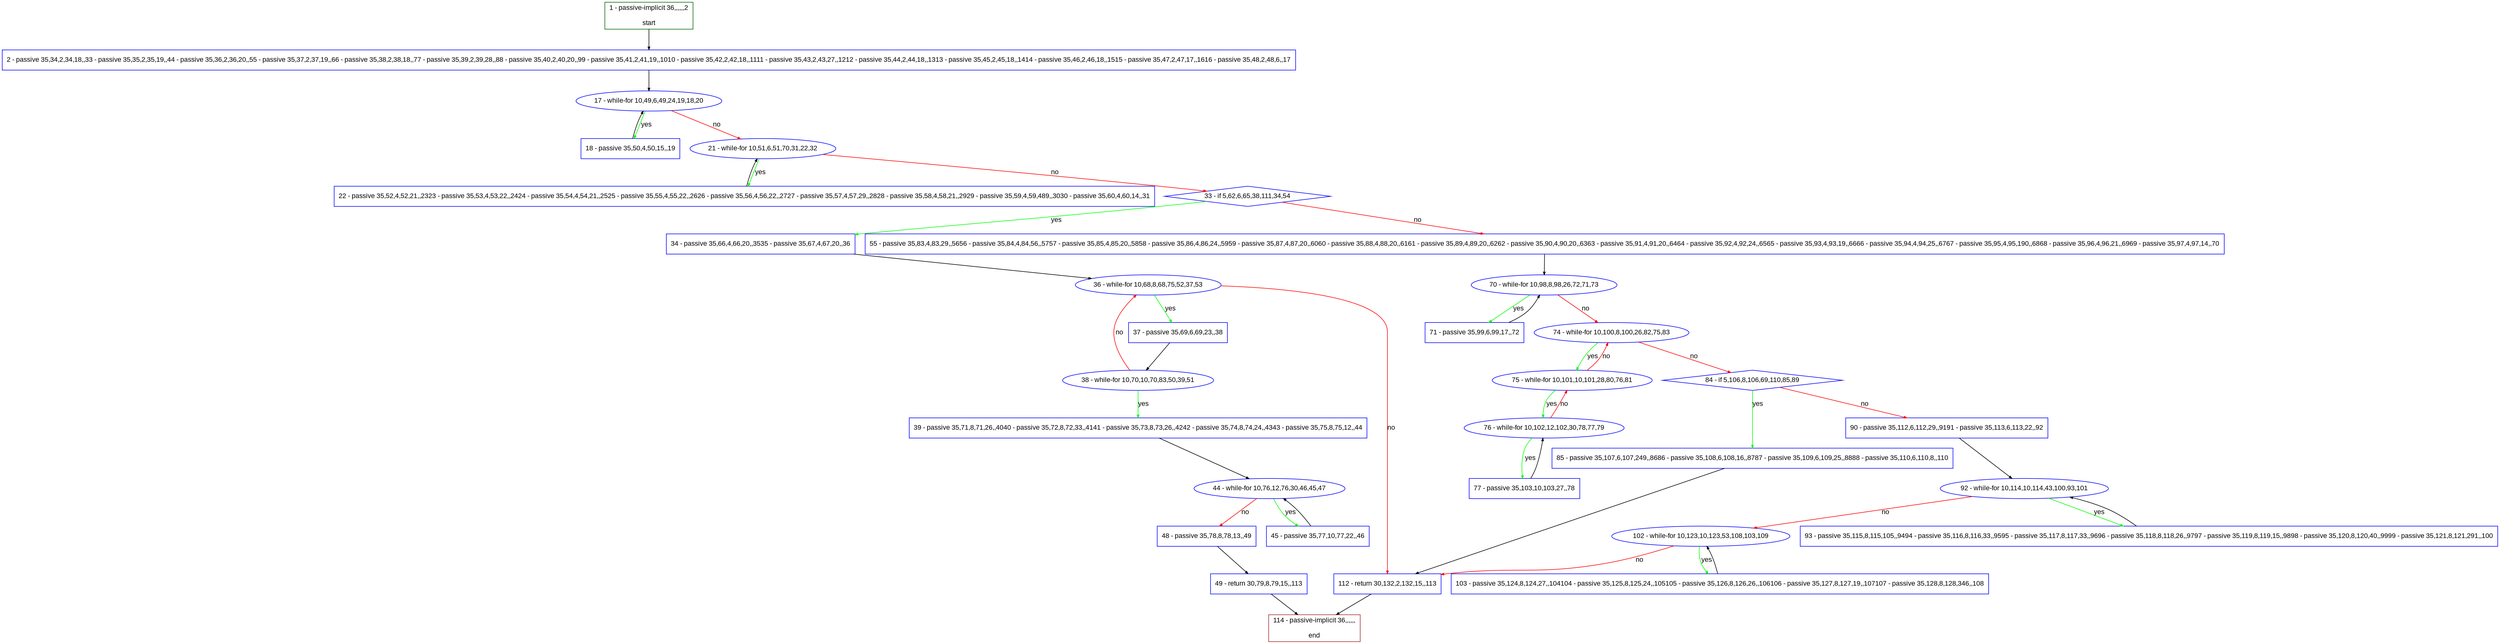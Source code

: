 digraph "" {
  graph [pack="true", label="", fontsize="12", packmode="clust", fontname="Arial", fillcolor="#FFFFCC", bgcolor="white", style="rounded,filled", compound="true"];
  node [node_initialized="no", label="", color="grey", fontsize="12", fillcolor="white", fontname="Arial", style="filled", shape="rectangle", compound="true", fixedsize="false"];
  edge [fontcolor="black", arrowhead="normal", arrowtail="none", arrowsize="0.5", ltail="", label="", color="black", fontsize="12", lhead="", fontname="Arial", dir="forward", compound="true"];
  __N1 [label="2 - passive 35,34,2,34,18,,33 - passive 35,35,2,35,19,,44 - passive 35,36,2,36,20,,55 - passive 35,37,2,37,19,,66 - passive 35,38,2,38,18,,77 - passive 35,39,2,39,28,,88 - passive 35,40,2,40,20,,99 - passive 35,41,2,41,19,,1010 - passive 35,42,2,42,18,,1111 - passive 35,43,2,43,27,,1212 - passive 35,44,2,44,18,,1313 - passive 35,45,2,45,18,,1414 - passive 35,46,2,46,18,,1515 - passive 35,47,2,47,17,,1616 - passive 35,48,2,48,6,,17", color="#0000ff", fillcolor="#ffffff", style="filled", shape="box"];
  __N2 [label="1 - passive-implicit 36,,,,,,2\n\nstart", color="#006400", fillcolor="#ffffff", style="filled", shape="box"];
  __N3 [label="17 - while-for 10,49,6,49,24,19,18,20", color="#0000ff", fillcolor="#ffffff", style="filled", shape="oval"];
  __N4 [label="18 - passive 35,50,4,50,15,,19", color="#0000ff", fillcolor="#ffffff", style="filled", shape="box"];
  __N5 [label="21 - while-for 10,51,6,51,70,31,22,32", color="#0000ff", fillcolor="#ffffff", style="filled", shape="oval"];
  __N6 [label="22 - passive 35,52,4,52,21,,2323 - passive 35,53,4,53,22,,2424 - passive 35,54,4,54,21,,2525 - passive 35,55,4,55,22,,2626 - passive 35,56,4,56,22,,2727 - passive 35,57,4,57,29,,2828 - passive 35,58,4,58,21,,2929 - passive 35,59,4,59,489,,3030 - passive 35,60,4,60,14,,31", color="#0000ff", fillcolor="#ffffff", style="filled", shape="box"];
  __N7 [label="33 - if 5,62,6,65,38,111,34,54", color="#0000ff", fillcolor="#ffffff", style="filled", shape="diamond"];
  __N8 [label="34 - passive 35,66,4,66,20,,3535 - passive 35,67,4,67,20,,36", color="#0000ff", fillcolor="#ffffff", style="filled", shape="box"];
  __N9 [label="55 - passive 35,83,4,83,29,,5656 - passive 35,84,4,84,56,,5757 - passive 35,85,4,85,20,,5858 - passive 35,86,4,86,24,,5959 - passive 35,87,4,87,20,,6060 - passive 35,88,4,88,20,,6161 - passive 35,89,4,89,20,,6262 - passive 35,90,4,90,20,,6363 - passive 35,91,4,91,20,,6464 - passive 35,92,4,92,24,,6565 - passive 35,93,4,93,19,,6666 - passive 35,94,4,94,25,,6767 - passive 35,95,4,95,190,,6868 - passive 35,96,4,96,21,,6969 - passive 35,97,4,97,14,,70", color="#0000ff", fillcolor="#ffffff", style="filled", shape="box"];
  __N10 [label="36 - while-for 10,68,8,68,75,52,37,53", color="#0000ff", fillcolor="#ffffff", style="filled", shape="oval"];
  __N11 [label="37 - passive 35,69,6,69,23,,38", color="#0000ff", fillcolor="#ffffff", style="filled", shape="box"];
  __N12 [label="112 - return 30,132,2,132,15,,113", color="#0000ff", fillcolor="#ffffff", style="filled", shape="box"];
  __N13 [label="38 - while-for 10,70,10,70,83,50,39,51", color="#0000ff", fillcolor="#ffffff", style="filled", shape="oval"];
  __N14 [label="39 - passive 35,71,8,71,26,,4040 - passive 35,72,8,72,33,,4141 - passive 35,73,8,73,26,,4242 - passive 35,74,8,74,24,,4343 - passive 35,75,8,75,12,,44", color="#0000ff", fillcolor="#ffffff", style="filled", shape="box"];
  __N15 [label="44 - while-for 10,76,12,76,30,46,45,47", color="#0000ff", fillcolor="#ffffff", style="filled", shape="oval"];
  __N16 [label="45 - passive 35,77,10,77,22,,46", color="#0000ff", fillcolor="#ffffff", style="filled", shape="box"];
  __N17 [label="48 - passive 35,78,8,78,13,,49", color="#0000ff", fillcolor="#ffffff", style="filled", shape="box"];
  __N18 [label="49 - return 30,79,8,79,15,,113", color="#0000ff", fillcolor="#ffffff", style="filled", shape="box"];
  __N19 [label="114 - passive-implicit 36,,,,,,\n\nend", color="#a52a2a", fillcolor="#ffffff", style="filled", shape="box"];
  __N20 [label="70 - while-for 10,98,8,98,26,72,71,73", color="#0000ff", fillcolor="#ffffff", style="filled", shape="oval"];
  __N21 [label="71 - passive 35,99,6,99,17,,72", color="#0000ff", fillcolor="#ffffff", style="filled", shape="box"];
  __N22 [label="74 - while-for 10,100,8,100,26,82,75,83", color="#0000ff", fillcolor="#ffffff", style="filled", shape="oval"];
  __N23 [label="75 - while-for 10,101,10,101,28,80,76,81", color="#0000ff", fillcolor="#ffffff", style="filled", shape="oval"];
  __N24 [label="84 - if 5,106,8,106,69,110,85,89", color="#0000ff", fillcolor="#ffffff", style="filled", shape="diamond"];
  __N25 [label="76 - while-for 10,102,12,102,30,78,77,79", color="#0000ff", fillcolor="#ffffff", style="filled", shape="oval"];
  __N26 [label="77 - passive 35,103,10,103,27,,78", color="#0000ff", fillcolor="#ffffff", style="filled", shape="box"];
  __N27 [label="85 - passive 35,107,6,107,249,,8686 - passive 35,108,6,108,16,,8787 - passive 35,109,6,109,25,,8888 - passive 35,110,6,110,8,,110", color="#0000ff", fillcolor="#ffffff", style="filled", shape="box"];
  __N28 [label="90 - passive 35,112,6,112,29,,9191 - passive 35,113,6,113,22,,92", color="#0000ff", fillcolor="#ffffff", style="filled", shape="box"];
  __N29 [label="92 - while-for 10,114,10,114,43,100,93,101", color="#0000ff", fillcolor="#ffffff", style="filled", shape="oval"];
  __N30 [label="93 - passive 35,115,8,115,105,,9494 - passive 35,116,8,116,33,,9595 - passive 35,117,8,117,33,,9696 - passive 35,118,8,118,26,,9797 - passive 35,119,8,119,15,,9898 - passive 35,120,8,120,40,,9999 - passive 35,121,8,121,291,,100", color="#0000ff", fillcolor="#ffffff", style="filled", shape="box"];
  __N31 [label="102 - while-for 10,123,10,123,53,108,103,109", color="#0000ff", fillcolor="#ffffff", style="filled", shape="oval"];
  __N32 [label="103 - passive 35,124,8,124,27,,104104 - passive 35,125,8,125,24,,105105 - passive 35,126,8,126,26,,106106 - passive 35,127,8,127,19,,107107 - passive 35,128,8,128,346,,108", color="#0000ff", fillcolor="#ffffff", style="filled", shape="box"];
  __N2 -> __N1 [arrowhead="normal", arrowtail="none", color="#000000", label="", dir="forward"];
  __N1 -> __N3 [arrowhead="normal", arrowtail="none", color="#000000", label="", dir="forward"];
  __N3 -> __N4 [arrowhead="normal", arrowtail="none", color="#00ff00", label="yes", dir="forward"];
  __N4 -> __N3 [arrowhead="normal", arrowtail="none", color="#000000", label="", dir="forward"];
  __N3 -> __N5 [arrowhead="normal", arrowtail="none", color="#ff0000", label="no", dir="forward"];
  __N5 -> __N6 [arrowhead="normal", arrowtail="none", color="#00ff00", label="yes", dir="forward"];
  __N6 -> __N5 [arrowhead="normal", arrowtail="none", color="#000000", label="", dir="forward"];
  __N5 -> __N7 [arrowhead="normal", arrowtail="none", color="#ff0000", label="no", dir="forward"];
  __N7 -> __N8 [arrowhead="normal", arrowtail="none", color="#00ff00", label="yes", dir="forward"];
  __N7 -> __N9 [arrowhead="normal", arrowtail="none", color="#ff0000", label="no", dir="forward"];
  __N8 -> __N10 [arrowhead="normal", arrowtail="none", color="#000000", label="", dir="forward"];
  __N10 -> __N11 [arrowhead="normal", arrowtail="none", color="#00ff00", label="yes", dir="forward"];
  __N10 -> __N12 [arrowhead="normal", arrowtail="none", color="#ff0000", label="no", dir="forward"];
  __N11 -> __N13 [arrowhead="normal", arrowtail="none", color="#000000", label="", dir="forward"];
  __N13 -> __N10 [arrowhead="normal", arrowtail="none", color="#ff0000", label="no", dir="forward"];
  __N13 -> __N14 [arrowhead="normal", arrowtail="none", color="#00ff00", label="yes", dir="forward"];
  __N14 -> __N15 [arrowhead="normal", arrowtail="none", color="#000000", label="", dir="forward"];
  __N15 -> __N16 [arrowhead="normal", arrowtail="none", color="#00ff00", label="yes", dir="forward"];
  __N16 -> __N15 [arrowhead="normal", arrowtail="none", color="#000000", label="", dir="forward"];
  __N15 -> __N17 [arrowhead="normal", arrowtail="none", color="#ff0000", label="no", dir="forward"];
  __N17 -> __N18 [arrowhead="normal", arrowtail="none", color="#000000", label="", dir="forward"];
  __N18 -> __N19 [arrowhead="normal", arrowtail="none", color="#000000", label="", dir="forward"];
  __N9 -> __N20 [arrowhead="normal", arrowtail="none", color="#000000", label="", dir="forward"];
  __N20 -> __N21 [arrowhead="normal", arrowtail="none", color="#00ff00", label="yes", dir="forward"];
  __N21 -> __N20 [arrowhead="normal", arrowtail="none", color="#000000", label="", dir="forward"];
  __N20 -> __N22 [arrowhead="normal", arrowtail="none", color="#ff0000", label="no", dir="forward"];
  __N22 -> __N23 [arrowhead="normal", arrowtail="none", color="#00ff00", label="yes", dir="forward"];
  __N23 -> __N22 [arrowhead="normal", arrowtail="none", color="#ff0000", label="no", dir="forward"];
  __N22 -> __N24 [arrowhead="normal", arrowtail="none", color="#ff0000", label="no", dir="forward"];
  __N23 -> __N25 [arrowhead="normal", arrowtail="none", color="#00ff00", label="yes", dir="forward"];
  __N25 -> __N23 [arrowhead="normal", arrowtail="none", color="#ff0000", label="no", dir="forward"];
  __N25 -> __N26 [arrowhead="normal", arrowtail="none", color="#00ff00", label="yes", dir="forward"];
  __N26 -> __N25 [arrowhead="normal", arrowtail="none", color="#000000", label="", dir="forward"];
  __N24 -> __N27 [arrowhead="normal", arrowtail="none", color="#00ff00", label="yes", dir="forward"];
  __N24 -> __N28 [arrowhead="normal", arrowtail="none", color="#ff0000", label="no", dir="forward"];
  __N27 -> __N12 [arrowhead="normal", arrowtail="none", color="#000000", label="", dir="forward"];
  __N28 -> __N29 [arrowhead="normal", arrowtail="none", color="#000000", label="", dir="forward"];
  __N29 -> __N30 [arrowhead="normal", arrowtail="none", color="#00ff00", label="yes", dir="forward"];
  __N30 -> __N29 [arrowhead="normal", arrowtail="none", color="#000000", label="", dir="forward"];
  __N29 -> __N31 [arrowhead="normal", arrowtail="none", color="#ff0000", label="no", dir="forward"];
  __N31 -> __N32 [arrowhead="normal", arrowtail="none", color="#00ff00", label="yes", dir="forward"];
  __N32 -> __N31 [arrowhead="normal", arrowtail="none", color="#000000", label="", dir="forward"];
  __N31 -> __N12 [arrowhead="normal", arrowtail="none", color="#ff0000", label="no", dir="forward"];
  __N12 -> __N19 [arrowhead="normal", arrowtail="none", color="#000000", label="", dir="forward"];
}
